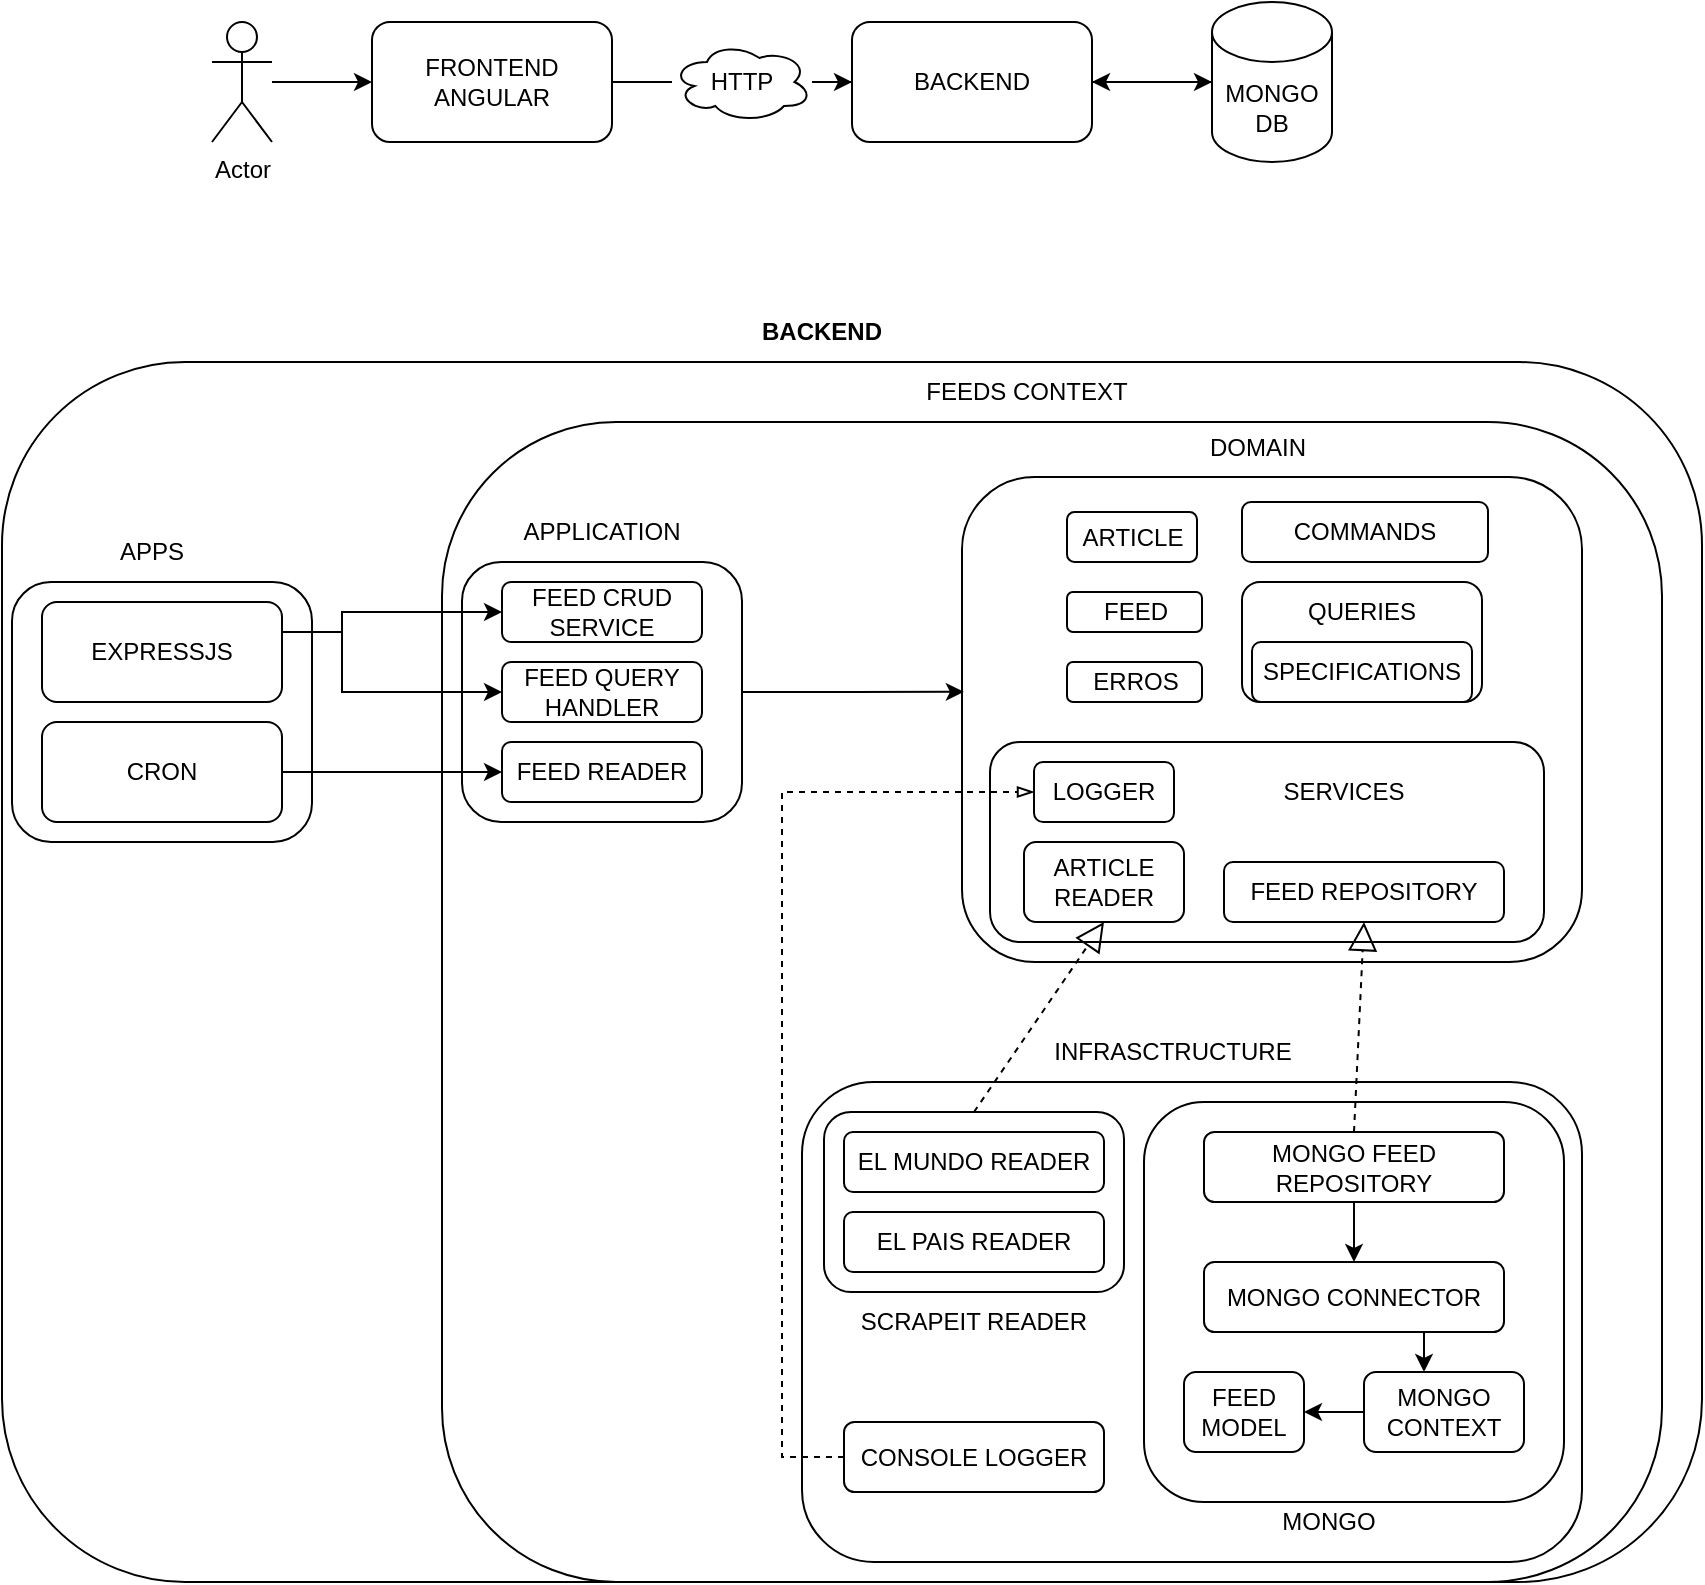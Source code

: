 <mxfile version="15.8.7" type="device"><diagram id="zUevDe_13x9rt56YJZOf" name="Página-1"><mxGraphModel dx="1351" dy="960" grid="1" gridSize="10" guides="1" tooltips="1" connect="1" arrows="1" fold="1" page="1" pageScale="1" pageWidth="827" pageHeight="1169" math="0" shadow="0"><root><mxCell id="0"/><mxCell id="1" parent="0"/><mxCell id="lRPw-RvQaHT1luLPP58A-84" value="" style="rounded=1;whiteSpace=wrap;html=1;" vertex="1" parent="1"><mxGeometry x="200" y="270" width="850" height="610" as="geometry"/></mxCell><mxCell id="lRPw-RvQaHT1luLPP58A-82" value="" style="rounded=1;whiteSpace=wrap;html=1;" vertex="1" parent="1"><mxGeometry x="420" y="300" width="610" height="580" as="geometry"/></mxCell><mxCell id="lRPw-RvQaHT1luLPP58A-78" value="" style="rounded=1;whiteSpace=wrap;html=1;" vertex="1" parent="1"><mxGeometry x="600" y="630" width="390" height="240" as="geometry"/></mxCell><mxCell id="lRPw-RvQaHT1luLPP58A-71" value="" style="rounded=1;whiteSpace=wrap;html=1;" vertex="1" parent="1"><mxGeometry x="680" y="327.5" width="310" height="242.5" as="geometry"/></mxCell><mxCell id="lRPw-RvQaHT1luLPP58A-69" value="" style="rounded=1;whiteSpace=wrap;html=1;" vertex="1" parent="1"><mxGeometry x="694" y="460" width="277" height="100" as="geometry"/></mxCell><mxCell id="lRPw-RvQaHT1luLPP58A-47" value="" style="rounded=1;whiteSpace=wrap;html=1;" vertex="1" parent="1"><mxGeometry x="771" y="640" width="210" height="200" as="geometry"/></mxCell><mxCell id="lRPw-RvQaHT1luLPP58A-40" value="" style="rounded=1;whiteSpace=wrap;html=1;" vertex="1" parent="1"><mxGeometry x="611" y="645" width="150" height="90" as="geometry"/></mxCell><mxCell id="lRPw-RvQaHT1luLPP58A-81" style="edgeStyle=orthogonalEdgeStyle;rounded=0;orthogonalLoop=1;jettySize=auto;html=1;entryX=0.003;entryY=0.443;entryDx=0;entryDy=0;entryPerimeter=0;endArrow=classic;endFill=1;" edge="1" parent="1" source="lRPw-RvQaHT1luLPP58A-31" target="lRPw-RvQaHT1luLPP58A-71"><mxGeometry relative="1" as="geometry"/></mxCell><mxCell id="lRPw-RvQaHT1luLPP58A-31" value="" style="rounded=1;whiteSpace=wrap;html=1;" vertex="1" parent="1"><mxGeometry x="430" y="370" width="140" height="130" as="geometry"/></mxCell><mxCell id="lRPw-RvQaHT1luLPP58A-15" style="edgeStyle=orthogonalEdgeStyle;rounded=0;orthogonalLoop=1;jettySize=auto;html=1;entryX=0;entryY=0.5;entryDx=0;entryDy=0;" edge="1" parent="1" source="lRPw-RvQaHT1luLPP58A-6" target="lRPw-RvQaHT1luLPP58A-7"><mxGeometry relative="1" as="geometry"/></mxCell><mxCell id="lRPw-RvQaHT1luLPP58A-6" value="Actor" style="shape=umlActor;verticalLabelPosition=bottom;verticalAlign=top;html=1;outlineConnect=0;" vertex="1" parent="1"><mxGeometry x="305" y="100" width="30" height="60" as="geometry"/></mxCell><mxCell id="lRPw-RvQaHT1luLPP58A-13" style="edgeStyle=orthogonalEdgeStyle;rounded=0;orthogonalLoop=1;jettySize=auto;html=1;entryX=0;entryY=0.5;entryDx=0;entryDy=0;startArrow=none;" edge="1" parent="1" source="lRPw-RvQaHT1luLPP58A-16" target="lRPw-RvQaHT1luLPP58A-9"><mxGeometry relative="1" as="geometry"/></mxCell><mxCell id="lRPw-RvQaHT1luLPP58A-7" value="FRONTEND ANGULAR" style="rounded=1;whiteSpace=wrap;html=1;" vertex="1" parent="1"><mxGeometry x="385" y="100" width="120" height="60" as="geometry"/></mxCell><mxCell id="lRPw-RvQaHT1luLPP58A-11" style="edgeStyle=orthogonalEdgeStyle;rounded=0;orthogonalLoop=1;jettySize=auto;html=1;entryX=1;entryY=0.5;entryDx=0;entryDy=0;" edge="1" parent="1" source="lRPw-RvQaHT1luLPP58A-8" target="lRPw-RvQaHT1luLPP58A-9"><mxGeometry relative="1" as="geometry"/></mxCell><mxCell id="lRPw-RvQaHT1luLPP58A-8" value="MONGO DB" style="shape=cylinder3;whiteSpace=wrap;html=1;boundedLbl=1;backgroundOutline=1;size=15;" vertex="1" parent="1"><mxGeometry x="805" y="90" width="60" height="80" as="geometry"/></mxCell><mxCell id="lRPw-RvQaHT1luLPP58A-10" style="edgeStyle=orthogonalEdgeStyle;rounded=0;orthogonalLoop=1;jettySize=auto;html=1;entryX=0;entryY=0.5;entryDx=0;entryDy=0;entryPerimeter=0;" edge="1" parent="1" source="lRPw-RvQaHT1luLPP58A-9" target="lRPw-RvQaHT1luLPP58A-8"><mxGeometry relative="1" as="geometry"/></mxCell><mxCell id="lRPw-RvQaHT1luLPP58A-9" value="BACKEND" style="rounded=1;whiteSpace=wrap;html=1;" vertex="1" parent="1"><mxGeometry x="625" y="100" width="120" height="60" as="geometry"/></mxCell><mxCell id="lRPw-RvQaHT1luLPP58A-16" value="HTTP" style="ellipse;shape=cloud;whiteSpace=wrap;html=1;" vertex="1" parent="1"><mxGeometry x="535" y="110" width="70" height="40" as="geometry"/></mxCell><mxCell id="lRPw-RvQaHT1luLPP58A-17" value="" style="edgeStyle=orthogonalEdgeStyle;rounded=0;orthogonalLoop=1;jettySize=auto;html=1;entryX=0;entryY=0.5;entryDx=0;entryDy=0;endArrow=none;" edge="1" parent="1" source="lRPw-RvQaHT1luLPP58A-7" target="lRPw-RvQaHT1luLPP58A-16"><mxGeometry relative="1" as="geometry"><mxPoint x="525" y="130" as="sourcePoint"/><mxPoint x="625" y="130" as="targetPoint"/></mxGeometry></mxCell><mxCell id="lRPw-RvQaHT1luLPP58A-20" value="" style="rounded=1;whiteSpace=wrap;html=1;" vertex="1" parent="1"><mxGeometry x="205" y="380" width="150" height="130" as="geometry"/></mxCell><mxCell id="lRPw-RvQaHT1luLPP58A-21" value="APPS" style="text;html=1;strokeColor=none;fillColor=none;align=center;verticalAlign=middle;whiteSpace=wrap;rounded=0;" vertex="1" parent="1"><mxGeometry x="245" y="350" width="60" height="30" as="geometry"/></mxCell><mxCell id="lRPw-RvQaHT1luLPP58A-34" style="edgeStyle=orthogonalEdgeStyle;rounded=0;orthogonalLoop=1;jettySize=auto;html=1;entryX=0;entryY=0.5;entryDx=0;entryDy=0;" edge="1" parent="1" source="lRPw-RvQaHT1luLPP58A-22" target="lRPw-RvQaHT1luLPP58A-28"><mxGeometry relative="1" as="geometry"><Array as="points"><mxPoint x="370" y="405"/><mxPoint x="370" y="395"/></Array></mxGeometry></mxCell><mxCell id="lRPw-RvQaHT1luLPP58A-36" style="edgeStyle=orthogonalEdgeStyle;rounded=0;orthogonalLoop=1;jettySize=auto;html=1;entryX=0;entryY=0.5;entryDx=0;entryDy=0;" edge="1" parent="1" source="lRPw-RvQaHT1luLPP58A-22" target="lRPw-RvQaHT1luLPP58A-29"><mxGeometry relative="1" as="geometry"><Array as="points"><mxPoint x="370" y="405"/><mxPoint x="370" y="435"/></Array></mxGeometry></mxCell><mxCell id="lRPw-RvQaHT1luLPP58A-22" value="EXPRESSJS" style="rounded=1;whiteSpace=wrap;html=1;" vertex="1" parent="1"><mxGeometry x="220" y="390" width="120" height="50" as="geometry"/></mxCell><mxCell id="lRPw-RvQaHT1luLPP58A-33" style="edgeStyle=orthogonalEdgeStyle;rounded=0;orthogonalLoop=1;jettySize=auto;html=1;" edge="1" parent="1" source="lRPw-RvQaHT1luLPP58A-23" target="lRPw-RvQaHT1luLPP58A-30"><mxGeometry relative="1" as="geometry"/></mxCell><mxCell id="lRPw-RvQaHT1luLPP58A-23" value="CRON" style="rounded=1;whiteSpace=wrap;html=1;" vertex="1" parent="1"><mxGeometry x="220" y="450" width="120" height="50" as="geometry"/></mxCell><mxCell id="lRPw-RvQaHT1luLPP58A-28" value="FEED CRUD SERVICE" style="rounded=1;whiteSpace=wrap;html=1;" vertex="1" parent="1"><mxGeometry x="450" y="380" width="100" height="30" as="geometry"/></mxCell><mxCell id="lRPw-RvQaHT1luLPP58A-29" value="FEED QUERY HANDLER" style="rounded=1;whiteSpace=wrap;html=1;" vertex="1" parent="1"><mxGeometry x="450" y="420" width="100" height="30" as="geometry"/></mxCell><mxCell id="lRPw-RvQaHT1luLPP58A-30" value="FEED READER" style="rounded=1;whiteSpace=wrap;html=1;" vertex="1" parent="1"><mxGeometry x="450" y="460" width="100" height="30" as="geometry"/></mxCell><mxCell id="lRPw-RvQaHT1luLPP58A-32" value="APPLICATION" style="text;html=1;strokeColor=none;fillColor=none;align=center;verticalAlign=middle;whiteSpace=wrap;rounded=0;" vertex="1" parent="1"><mxGeometry x="470" y="340" width="60" height="30" as="geometry"/></mxCell><mxCell id="lRPw-RvQaHT1luLPP58A-77" style="edgeStyle=orthogonalEdgeStyle;rounded=0;orthogonalLoop=1;jettySize=auto;html=1;entryX=0;entryY=0.5;entryDx=0;entryDy=0;dashed=1;endArrow=blockThin;endFill=0;" edge="1" parent="1" source="lRPw-RvQaHT1luLPP58A-37" target="lRPw-RvQaHT1luLPP58A-60"><mxGeometry relative="1" as="geometry"><Array as="points"><mxPoint x="590" y="818"/><mxPoint x="590" y="485"/></Array></mxGeometry></mxCell><mxCell id="lRPw-RvQaHT1luLPP58A-37" value="CONSOLE LOGGER" style="rounded=1;whiteSpace=wrap;html=1;" vertex="1" parent="1"><mxGeometry x="621" y="800" width="130" height="35" as="geometry"/></mxCell><mxCell id="lRPw-RvQaHT1luLPP58A-38" value="EL MUNDO READER" style="rounded=1;whiteSpace=wrap;html=1;" vertex="1" parent="1"><mxGeometry x="621" y="655" width="130" height="30" as="geometry"/></mxCell><mxCell id="lRPw-RvQaHT1luLPP58A-39" value="EL PAIS READER" style="rounded=1;whiteSpace=wrap;html=1;" vertex="1" parent="1"><mxGeometry x="621" y="695" width="130" height="30" as="geometry"/></mxCell><mxCell id="lRPw-RvQaHT1luLPP58A-41" value="SCRAPEIT READER" style="text;html=1;strokeColor=none;fillColor=none;align=center;verticalAlign=middle;whiteSpace=wrap;rounded=0;" vertex="1" parent="1"><mxGeometry x="621" y="735" width="130" height="30" as="geometry"/></mxCell><mxCell id="lRPw-RvQaHT1luLPP58A-42" value="FEED MODEL" style="rounded=1;whiteSpace=wrap;html=1;" vertex="1" parent="1"><mxGeometry x="791" y="775" width="60" height="40" as="geometry"/></mxCell><mxCell id="lRPw-RvQaHT1luLPP58A-50" style="edgeStyle=orthogonalEdgeStyle;rounded=0;orthogonalLoop=1;jettySize=auto;html=1;" edge="1" parent="1" source="lRPw-RvQaHT1luLPP58A-43" target="lRPw-RvQaHT1luLPP58A-44"><mxGeometry relative="1" as="geometry"><Array as="points"><mxPoint x="911" y="765"/><mxPoint x="911" y="765"/></Array></mxGeometry></mxCell><mxCell id="lRPw-RvQaHT1luLPP58A-43" value="MONGO CONNECTOR" style="rounded=1;whiteSpace=wrap;html=1;" vertex="1" parent="1"><mxGeometry x="801" y="720" width="150" height="35" as="geometry"/></mxCell><mxCell id="lRPw-RvQaHT1luLPP58A-52" style="edgeStyle=orthogonalEdgeStyle;rounded=0;orthogonalLoop=1;jettySize=auto;html=1;" edge="1" parent="1" source="lRPw-RvQaHT1luLPP58A-44" target="lRPw-RvQaHT1luLPP58A-42"><mxGeometry relative="1" as="geometry"/></mxCell><mxCell id="lRPw-RvQaHT1luLPP58A-44" value="MONGO CONTEXT" style="rounded=1;whiteSpace=wrap;html=1;" vertex="1" parent="1"><mxGeometry x="881" y="775" width="80" height="40" as="geometry"/></mxCell><mxCell id="lRPw-RvQaHT1luLPP58A-49" style="edgeStyle=orthogonalEdgeStyle;rounded=0;orthogonalLoop=1;jettySize=auto;html=1;" edge="1" parent="1" source="lRPw-RvQaHT1luLPP58A-46" target="lRPw-RvQaHT1luLPP58A-43"><mxGeometry relative="1" as="geometry"/></mxCell><mxCell id="lRPw-RvQaHT1luLPP58A-46" value="MONGO FEED REPOSITORY" style="rounded=1;whiteSpace=wrap;html=1;" vertex="1" parent="1"><mxGeometry x="801" y="655" width="150" height="35" as="geometry"/></mxCell><mxCell id="lRPw-RvQaHT1luLPP58A-48" value="MONGO" style="text;html=1;strokeColor=none;fillColor=none;align=center;verticalAlign=middle;whiteSpace=wrap;rounded=0;" vertex="1" parent="1"><mxGeometry x="836" y="835" width="55" height="30" as="geometry"/></mxCell><mxCell id="lRPw-RvQaHT1luLPP58A-53" value="COMMANDS" style="rounded=1;whiteSpace=wrap;html=1;" vertex="1" parent="1"><mxGeometry x="820" y="340" width="123" height="30" as="geometry"/></mxCell><mxCell id="lRPw-RvQaHT1luLPP58A-54" value="FEED" style="rounded=1;whiteSpace=wrap;html=1;" vertex="1" parent="1"><mxGeometry x="732.5" y="385" width="67.5" height="20" as="geometry"/></mxCell><mxCell id="lRPw-RvQaHT1luLPP58A-55" value="ARTICLE" style="rounded=1;whiteSpace=wrap;html=1;" vertex="1" parent="1"><mxGeometry x="732.5" y="345" width="65" height="25" as="geometry"/></mxCell><mxCell id="lRPw-RvQaHT1luLPP58A-56" value="" style="rounded=1;whiteSpace=wrap;html=1;" vertex="1" parent="1"><mxGeometry x="820" y="380" width="120" height="60" as="geometry"/></mxCell><mxCell id="lRPw-RvQaHT1luLPP58A-57" value="SPECIFICATIONS" style="rounded=1;whiteSpace=wrap;html=1;" vertex="1" parent="1"><mxGeometry x="825" y="410" width="110" height="30" as="geometry"/></mxCell><mxCell id="lRPw-RvQaHT1luLPP58A-58" value="QUERIES" style="text;html=1;strokeColor=none;fillColor=none;align=center;verticalAlign=middle;whiteSpace=wrap;rounded=0;" vertex="1" parent="1"><mxGeometry x="850" y="380" width="60" height="30" as="geometry"/></mxCell><mxCell id="lRPw-RvQaHT1luLPP58A-59" value="ERROS" style="rounded=1;whiteSpace=wrap;html=1;" vertex="1" parent="1"><mxGeometry x="732.5" y="420" width="67.5" height="20" as="geometry"/></mxCell><mxCell id="lRPw-RvQaHT1luLPP58A-60" value="LOGGER" style="rounded=1;whiteSpace=wrap;html=1;" vertex="1" parent="1"><mxGeometry x="716" y="470" width="70" height="30" as="geometry"/></mxCell><mxCell id="lRPw-RvQaHT1luLPP58A-64" value="FEED REPOSITORY" style="rounded=1;whiteSpace=wrap;html=1;" vertex="1" parent="1"><mxGeometry x="811" y="520" width="140" height="30" as="geometry"/></mxCell><mxCell id="lRPw-RvQaHT1luLPP58A-67" value="ARTICLE READER" style="rounded=1;whiteSpace=wrap;html=1;" vertex="1" parent="1"><mxGeometry x="711" y="510" width="80" height="40" as="geometry"/></mxCell><mxCell id="lRPw-RvQaHT1luLPP58A-70" value="SERVICES" style="text;html=1;strokeColor=none;fillColor=none;align=center;verticalAlign=middle;whiteSpace=wrap;rounded=0;" vertex="1" parent="1"><mxGeometry x="841" y="470" width="60" height="30" as="geometry"/></mxCell><mxCell id="lRPw-RvQaHT1luLPP58A-72" value="DOMAIN" style="text;html=1;strokeColor=none;fillColor=none;align=center;verticalAlign=middle;whiteSpace=wrap;rounded=0;" vertex="1" parent="1"><mxGeometry x="797.5" y="297.5" width="60" height="30" as="geometry"/></mxCell><mxCell id="lRPw-RvQaHT1luLPP58A-74" value="" style="endArrow=block;dashed=1;endFill=0;endSize=12;html=1;rounded=0;exitX=0.5;exitY=0;exitDx=0;exitDy=0;entryX=0.5;entryY=1;entryDx=0;entryDy=0;" edge="1" parent="1" source="lRPw-RvQaHT1luLPP58A-46" target="lRPw-RvQaHT1luLPP58A-64"><mxGeometry width="160" relative="1" as="geometry"><mxPoint x="570" y="580" as="sourcePoint"/><mxPoint x="730" y="580" as="targetPoint"/></mxGeometry></mxCell><mxCell id="lRPw-RvQaHT1luLPP58A-76" value="" style="endArrow=block;dashed=1;endFill=0;endSize=12;html=1;rounded=0;exitX=0.5;exitY=0;exitDx=0;exitDy=0;entryX=0.5;entryY=1;entryDx=0;entryDy=0;" edge="1" parent="1" source="lRPw-RvQaHT1luLPP58A-40" target="lRPw-RvQaHT1luLPP58A-67"><mxGeometry width="160" relative="1" as="geometry"><mxPoint x="570" y="580" as="sourcePoint"/><mxPoint x="730" y="580" as="targetPoint"/></mxGeometry></mxCell><mxCell id="lRPw-RvQaHT1luLPP58A-79" value="INFRASCTRUCTURE" style="text;html=1;strokeColor=none;fillColor=none;align=center;verticalAlign=middle;whiteSpace=wrap;rounded=0;" vertex="1" parent="1"><mxGeometry x="716" y="600" width="139" height="30" as="geometry"/></mxCell><mxCell id="lRPw-RvQaHT1luLPP58A-83" value="FEEDS CONTEXT" style="text;html=1;strokeColor=none;fillColor=none;align=center;verticalAlign=middle;whiteSpace=wrap;rounded=0;" vertex="1" parent="1"><mxGeometry x="650" y="270" width="125" height="30" as="geometry"/></mxCell><mxCell id="lRPw-RvQaHT1luLPP58A-85" value="&lt;b&gt;BACKEND&lt;/b&gt;" style="text;html=1;strokeColor=none;fillColor=none;align=center;verticalAlign=middle;whiteSpace=wrap;rounded=0;" vertex="1" parent="1"><mxGeometry x="580" y="240" width="60" height="30" as="geometry"/></mxCell></root></mxGraphModel></diagram></mxfile>